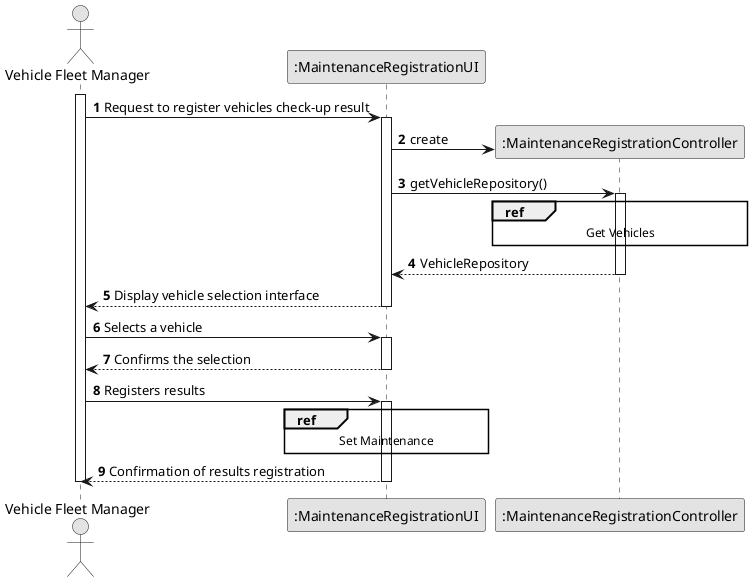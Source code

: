@startuml
skinparam monochrome true
skinparam packageStyle rectangle
skinparam shadowing false

autonumber

'hide footbox
actor "Vehicle Fleet Manager" as ADM
participant ":MaintenanceRegistrationUI" as UI
participant ":MaintenanceRegistrationController" as CTRL

activate ADM

    ADM -> UI : Request to register vehicles check-up result

    activate UI

        UI -> CTRL** : create

        UI -> CTRL : getVehicleRepository()

        ref over CTRL
            Get Vehicles
        end

        activate CTRL

            CTRL --> UI : VehicleRepository
        deactivate CTRL

        UI --> ADM : Display vehicle selection interface
    deactivate UI

    ADM -> UI : Selects a vehicle
    activate UI

        UI --> ADM :Confirms the selection
    deactivate UI

    ADM -> UI : Registers results
       ref over UI
                Set Maintenance
       end
    activate UI

        UI --> ADM : Confirmation of results registration
    deactivate UI



deactivate ADM

@enduml
